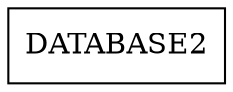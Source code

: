 digraph dibujo{
graph [ordering="out"];rankdir=TB;
node [shape = box];
NodoDATABASE2 [label = "DATABASE2"];
}